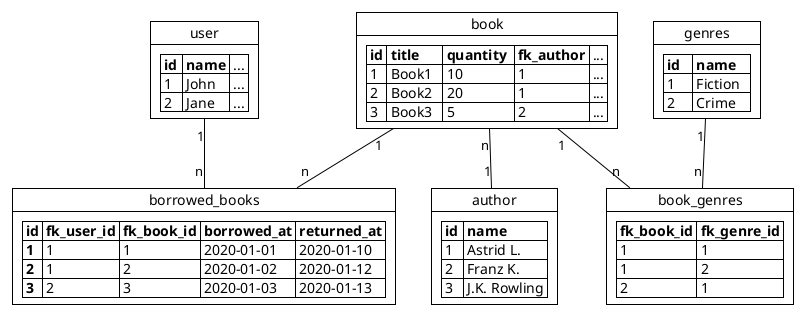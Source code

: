 @startuml database-sample

' https://github.com/plantuml/plantuml/blob/master
!theme plain

object user {
    |= id |= name | ... |
    | 1   | John  | ... |
    | 2   | Jane  | ... |
}

object book {
    |= id |= title |= quantity  |= fk_author | ... | 
    | 1  | Book1   | 10         | 1          | ... |
    | 2  | Book2   | 20         | 1          | ... |
    | 3  | Book3   | 5          | 2          | ... |
}

object borrowed_books {
    |= id |= fk_user_id |= fk_book_id |= borrowed_at |= returned_at |
    |= 1  | 1           | 1           | 2020-01-01   | 2020-01-10   |
    |= 2  | 1           | 2           | 2020-01-02   | 2020-01-12   |
    |= 3  | 2           | 3           | 2020-01-03   | 2020-01-13   |
}

object genres {
    |= id   |= name    |
    | 1     | Fiction  |
    | 2     | Crime    |
}

object book_genres {
    |= fk_book_id |= fk_genre_id |
    | 1           | 1            |
    | 1           | 2            |
    | 2           | 1            |
}

object author {
    |= id |= name        |
    | 1   | Astrid L.    |
    | 2   | Franz K.     |
    | 3   | J.K. Rowling |
}

user "1" -- "n" borrowed_books
book "1" -- "n" borrowed_books
book "1" -- "n" book_genres
genres "1" -- "n" book_genres
book "n" -- "1" author

@enduml